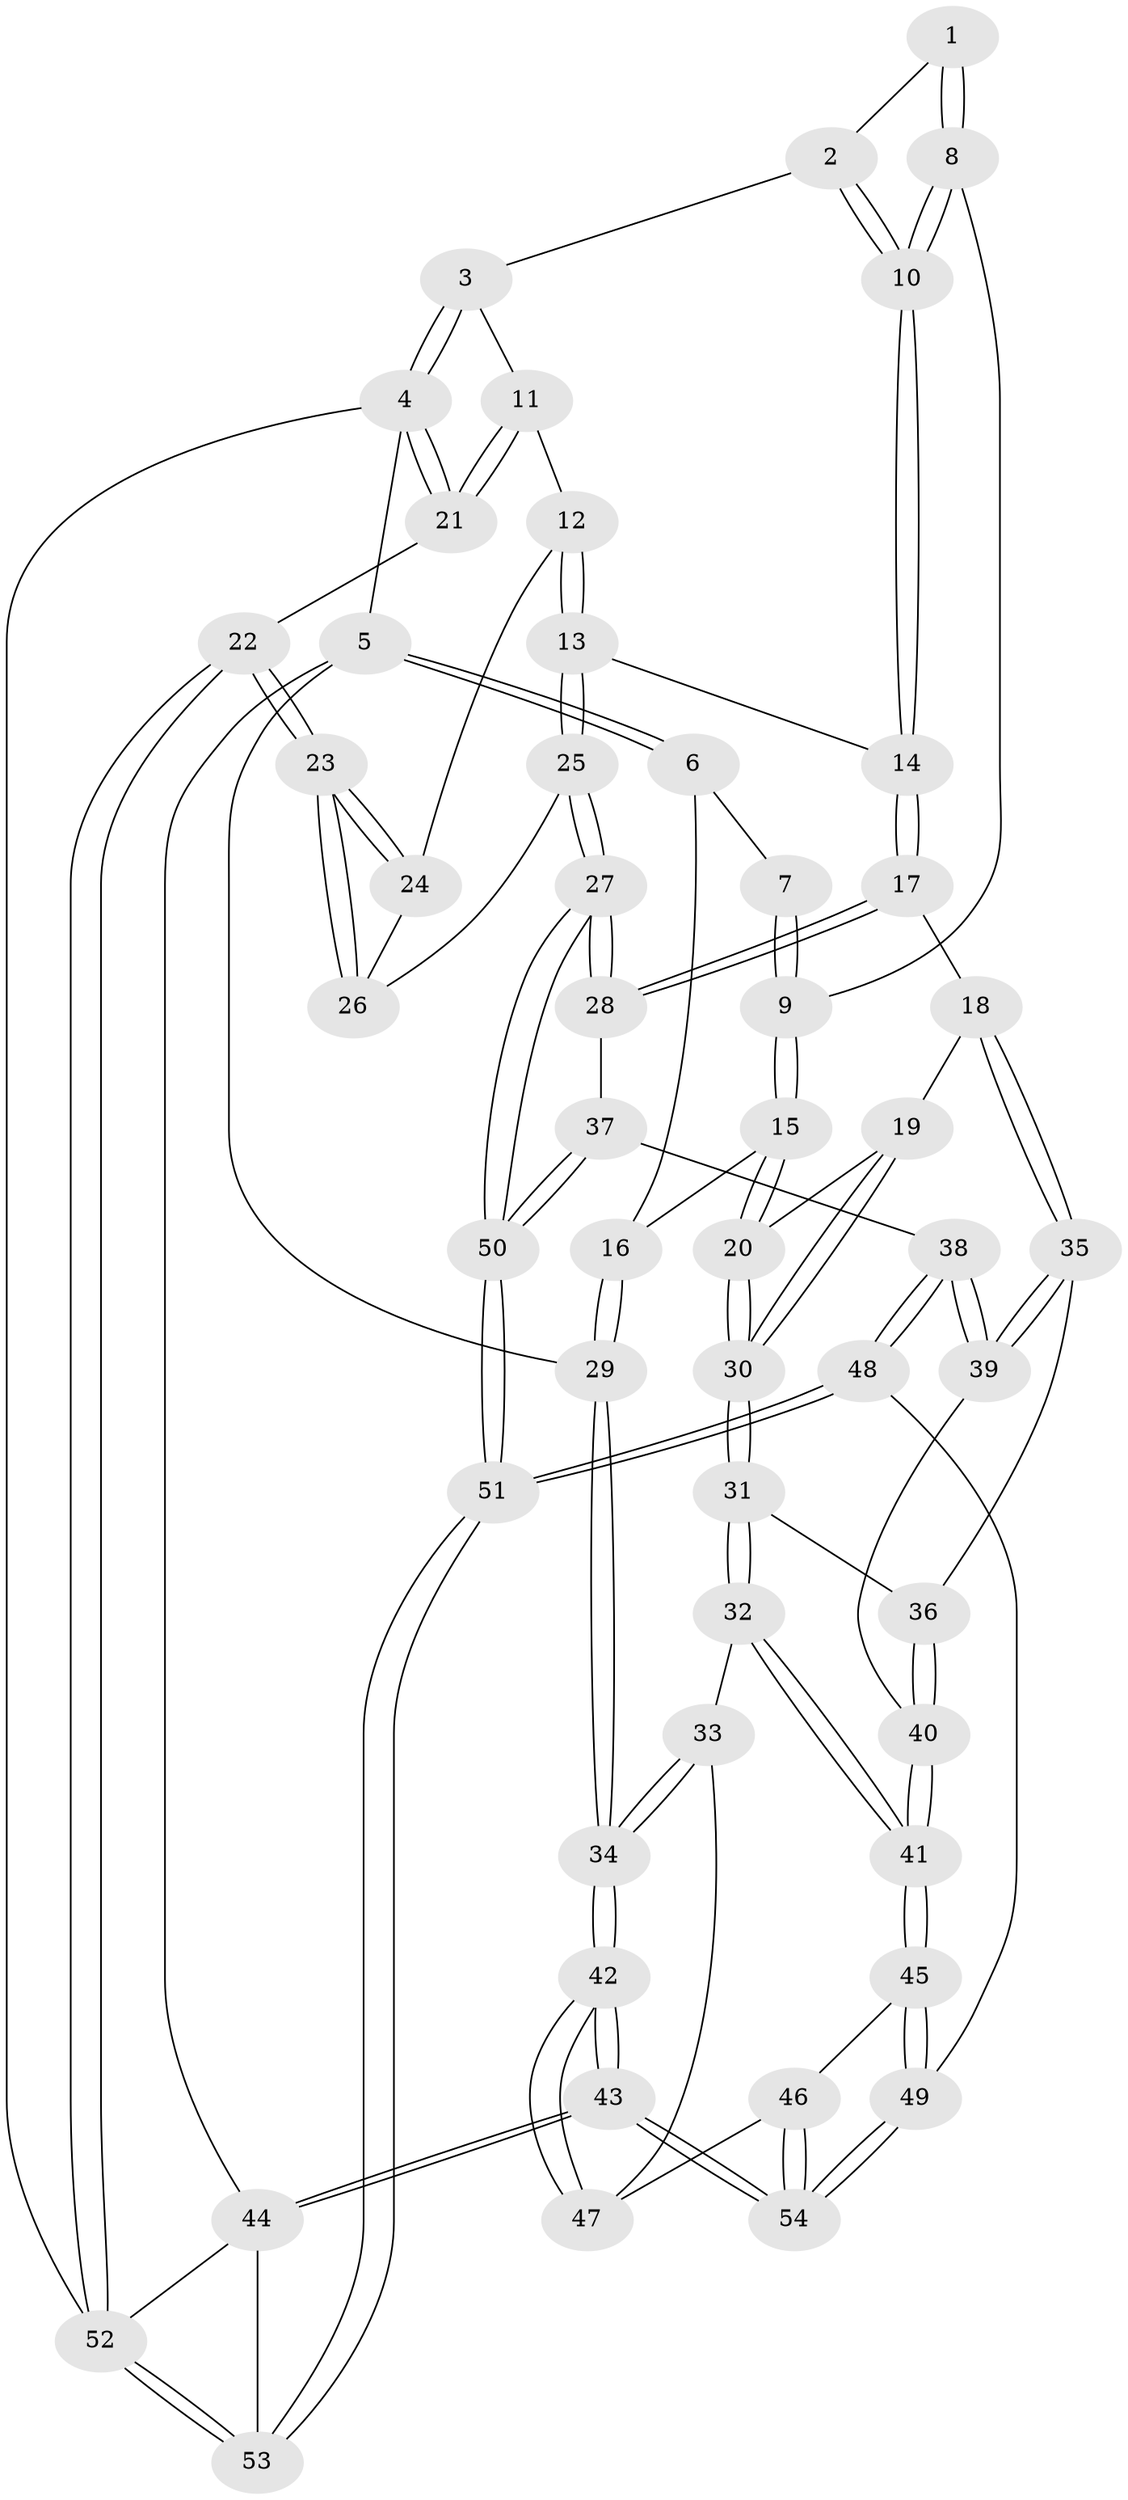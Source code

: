 // coarse degree distribution, {3: 0.45454545454545453, 4: 0.5, 2: 0.045454545454545456}
// Generated by graph-tools (version 1.1) at 2025/38/03/04/25 23:38:25]
// undirected, 54 vertices, 132 edges
graph export_dot {
  node [color=gray90,style=filled];
  1 [pos="+0.6450983816334817+0"];
  2 [pos="+0.9592891061286523+0"];
  3 [pos="+0.9651156834618654+0"];
  4 [pos="+1+0"];
  5 [pos="+0+0"];
  6 [pos="+0.05504475193115848+0"];
  7 [pos="+0.3395493443607805+0"];
  8 [pos="+0.5289555438914135+0.17002959424907257"];
  9 [pos="+0.4476003537062655+0.18762515279459555"];
  10 [pos="+0.64633447805254+0.2300562228594631"];
  11 [pos="+0.8587336643420894+0.24884037397043654"];
  12 [pos="+0.8552951086759005+0.250412637040278"];
  13 [pos="+0.6983323113699972+0.2683543141590281"];
  14 [pos="+0.6559583637920477+0.24152424086983273"];
  15 [pos="+0.3419990769523534+0.25691151832907916"];
  16 [pos="+0.31938091986261247+0.2435389102045483"];
  17 [pos="+0.4782185296138981+0.470868678451712"];
  18 [pos="+0.39689562002906315+0.441833166327124"];
  19 [pos="+0.3741124535380228+0.3826747696905968"];
  20 [pos="+0.3440165242311337+0.2775605576936738"];
  21 [pos="+1+0.3790201890650496"];
  22 [pos="+1+0.6958862285853926"];
  23 [pos="+0.9935942676105404+0.6698722026506293"];
  24 [pos="+0.8455225866028235+0.3270174427058881"];
  25 [pos="+0.6960506382896009+0.6065521411662047"];
  26 [pos="+0.7836487505164201+0.6137913126409635"];
  27 [pos="+0.6866612410046212+0.6096424121127421"];
  28 [pos="+0.6435913008206166+0.5965624661194973"];
  29 [pos="+0+0.30696206299923473"];
  30 [pos="+0.0726646273442212+0.479008843346752"];
  31 [pos="+0.05021171388619512+0.49251197830604143"];
  32 [pos="+0.021447721862955342+0.4915742284805434"];
  33 [pos="+0+0.47773518342463167"];
  34 [pos="+0+0.4314199841608195"];
  35 [pos="+0.3763306912071523+0.4672191189413224"];
  36 [pos="+0.10796083009903877+0.5112613451092493"];
  37 [pos="+0.41129346838999653+0.7060222479032982"];
  38 [pos="+0.33414979532149164+0.6968310109259221"];
  39 [pos="+0.2987611596337866+0.6564111459171867"];
  40 [pos="+0.2921842585902798+0.656545079952969"];
  41 [pos="+0.18723033298732522+0.7118102029190082"];
  42 [pos="+0+0.9908719765656664"];
  43 [pos="+0+1"];
  44 [pos="+0+1"];
  45 [pos="+0.1498280078041121+0.752636596410126"];
  46 [pos="+0.14534758299393338+0.7545984893192849"];
  47 [pos="+0.08431197228294979+0.7013271528096976"];
  48 [pos="+0.3127635000893515+0.8816300375630931"];
  49 [pos="+0.3037165798421901+0.8829159901666876"];
  50 [pos="+0.5612339899685591+0.9764182948068366"];
  51 [pos="+0.553321964422911+1"];
  52 [pos="+1+1"];
  53 [pos="+0.589290920949474+1"];
  54 [pos="+0+1"];
  1 -- 2;
  1 -- 8;
  1 -- 8;
  2 -- 3;
  2 -- 10;
  2 -- 10;
  3 -- 4;
  3 -- 4;
  3 -- 11;
  4 -- 5;
  4 -- 21;
  4 -- 21;
  4 -- 52;
  5 -- 6;
  5 -- 6;
  5 -- 29;
  5 -- 44;
  6 -- 7;
  6 -- 16;
  7 -- 9;
  7 -- 9;
  8 -- 9;
  8 -- 10;
  8 -- 10;
  9 -- 15;
  9 -- 15;
  10 -- 14;
  10 -- 14;
  11 -- 12;
  11 -- 21;
  11 -- 21;
  12 -- 13;
  12 -- 13;
  12 -- 24;
  13 -- 14;
  13 -- 25;
  13 -- 25;
  14 -- 17;
  14 -- 17;
  15 -- 16;
  15 -- 20;
  15 -- 20;
  16 -- 29;
  16 -- 29;
  17 -- 18;
  17 -- 28;
  17 -- 28;
  18 -- 19;
  18 -- 35;
  18 -- 35;
  19 -- 20;
  19 -- 30;
  19 -- 30;
  20 -- 30;
  20 -- 30;
  21 -- 22;
  22 -- 23;
  22 -- 23;
  22 -- 52;
  22 -- 52;
  23 -- 24;
  23 -- 24;
  23 -- 26;
  23 -- 26;
  24 -- 26;
  25 -- 26;
  25 -- 27;
  25 -- 27;
  27 -- 28;
  27 -- 28;
  27 -- 50;
  27 -- 50;
  28 -- 37;
  29 -- 34;
  29 -- 34;
  30 -- 31;
  30 -- 31;
  31 -- 32;
  31 -- 32;
  31 -- 36;
  32 -- 33;
  32 -- 41;
  32 -- 41;
  33 -- 34;
  33 -- 34;
  33 -- 47;
  34 -- 42;
  34 -- 42;
  35 -- 36;
  35 -- 39;
  35 -- 39;
  36 -- 40;
  36 -- 40;
  37 -- 38;
  37 -- 50;
  37 -- 50;
  38 -- 39;
  38 -- 39;
  38 -- 48;
  38 -- 48;
  39 -- 40;
  40 -- 41;
  40 -- 41;
  41 -- 45;
  41 -- 45;
  42 -- 43;
  42 -- 43;
  42 -- 47;
  42 -- 47;
  43 -- 44;
  43 -- 44;
  43 -- 54;
  43 -- 54;
  44 -- 53;
  44 -- 52;
  45 -- 46;
  45 -- 49;
  45 -- 49;
  46 -- 47;
  46 -- 54;
  46 -- 54;
  48 -- 49;
  48 -- 51;
  48 -- 51;
  49 -- 54;
  49 -- 54;
  50 -- 51;
  50 -- 51;
  51 -- 53;
  51 -- 53;
  52 -- 53;
  52 -- 53;
}
